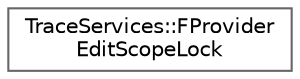 digraph "Graphical Class Hierarchy"
{
 // INTERACTIVE_SVG=YES
 // LATEX_PDF_SIZE
  bgcolor="transparent";
  edge [fontname=Helvetica,fontsize=10,labelfontname=Helvetica,labelfontsize=10];
  node [fontname=Helvetica,fontsize=10,shape=box,height=0.2,width=0.4];
  rankdir="LR";
  Node0 [id="Node000000",label="TraceServices::FProvider\lEditScopeLock",height=0.2,width=0.4,color="grey40", fillcolor="white", style="filled",URL="$d8/d51/structTraceServices_1_1FProviderEditScopeLock.html",tooltip=" "];
}

